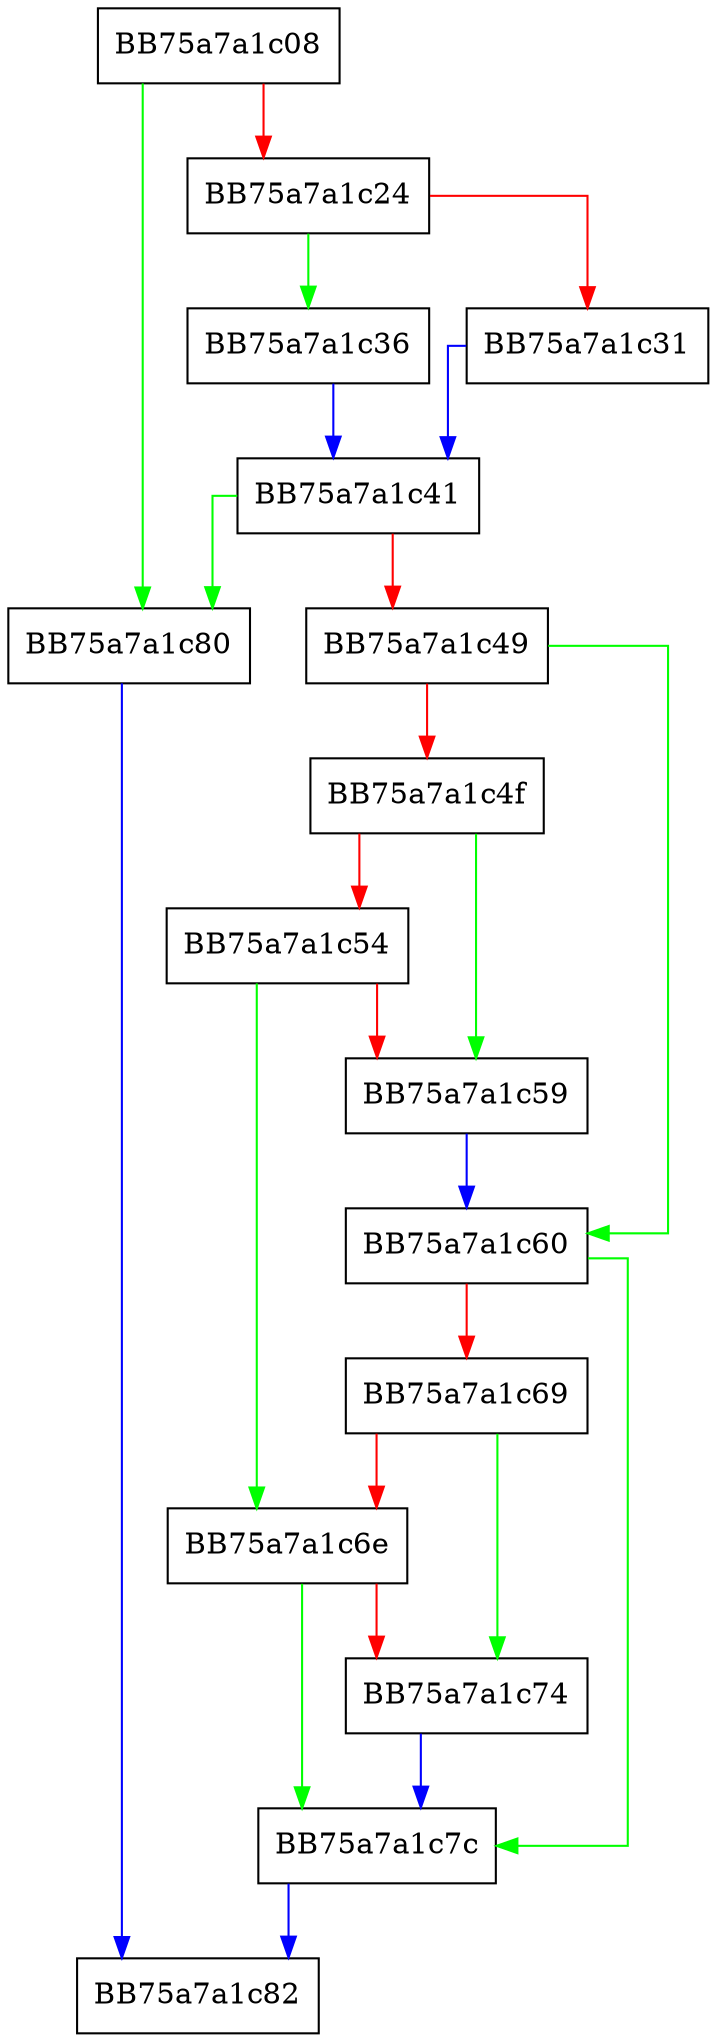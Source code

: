 digraph process_literal_character_tchar {
  node [shape="box"];
  graph [splines=ortho];
  BB75a7a1c08 -> BB75a7a1c80 [color="green"];
  BB75a7a1c08 -> BB75a7a1c24 [color="red"];
  BB75a7a1c24 -> BB75a7a1c36 [color="green"];
  BB75a7a1c24 -> BB75a7a1c31 [color="red"];
  BB75a7a1c31 -> BB75a7a1c41 [color="blue"];
  BB75a7a1c36 -> BB75a7a1c41 [color="blue"];
  BB75a7a1c41 -> BB75a7a1c80 [color="green"];
  BB75a7a1c41 -> BB75a7a1c49 [color="red"];
  BB75a7a1c49 -> BB75a7a1c60 [color="green"];
  BB75a7a1c49 -> BB75a7a1c4f [color="red"];
  BB75a7a1c4f -> BB75a7a1c59 [color="green"];
  BB75a7a1c4f -> BB75a7a1c54 [color="red"];
  BB75a7a1c54 -> BB75a7a1c6e [color="green"];
  BB75a7a1c54 -> BB75a7a1c59 [color="red"];
  BB75a7a1c59 -> BB75a7a1c60 [color="blue"];
  BB75a7a1c60 -> BB75a7a1c7c [color="green"];
  BB75a7a1c60 -> BB75a7a1c69 [color="red"];
  BB75a7a1c69 -> BB75a7a1c74 [color="green"];
  BB75a7a1c69 -> BB75a7a1c6e [color="red"];
  BB75a7a1c6e -> BB75a7a1c7c [color="green"];
  BB75a7a1c6e -> BB75a7a1c74 [color="red"];
  BB75a7a1c74 -> BB75a7a1c7c [color="blue"];
  BB75a7a1c7c -> BB75a7a1c82 [color="blue"];
  BB75a7a1c80 -> BB75a7a1c82 [color="blue"];
}